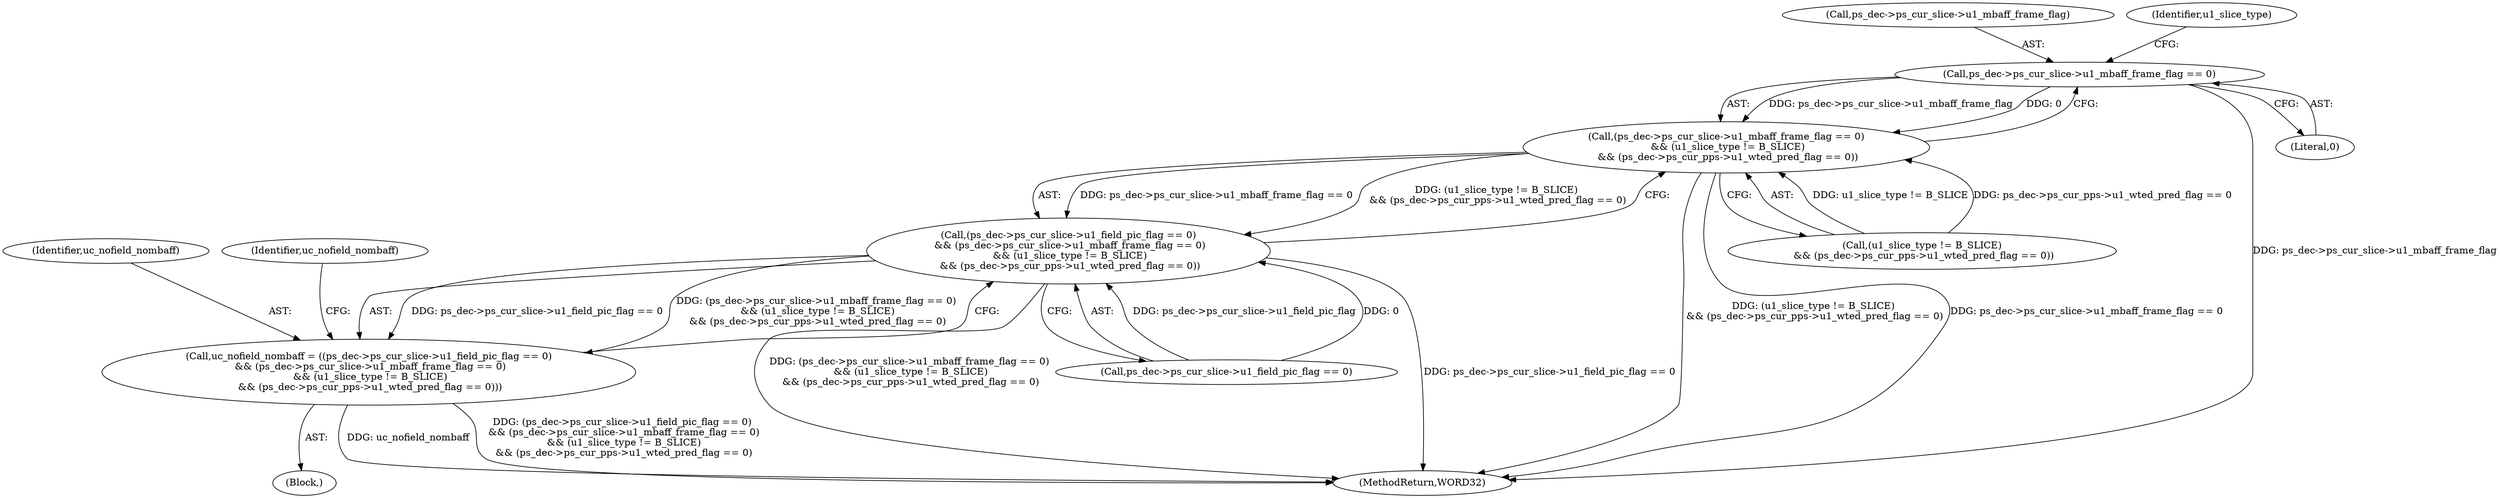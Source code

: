 digraph "0_Android_e629194c62a9a129ce378e08cb1059a8a53f1795_1@pointer" {
"1001710" [label="(Call,ps_dec->ps_cur_slice->u1_mbaff_frame_flag == 0)"];
"1001709" [label="(Call,(ps_dec->ps_cur_slice->u1_mbaff_frame_flag == 0)\n && (u1_slice_type != B_SLICE)\n && (ps_dec->ps_cur_pps->u1_wted_pred_flag == 0))"];
"1001701" [label="(Call,(ps_dec->ps_cur_slice->u1_field_pic_flag == 0)\n && (ps_dec->ps_cur_slice->u1_mbaff_frame_flag == 0)\n && (u1_slice_type != B_SLICE)\n && (ps_dec->ps_cur_pps->u1_wted_pred_flag == 0))"];
"1001699" [label="(Call,uc_nofield_nombaff = ((ps_dec->ps_cur_slice->u1_field_pic_flag == 0)\n && (ps_dec->ps_cur_slice->u1_mbaff_frame_flag == 0)\n && (u1_slice_type != B_SLICE)\n && (ps_dec->ps_cur_pps->u1_wted_pred_flag == 0)))"];
"1001711" [label="(Call,ps_dec->ps_cur_slice->u1_mbaff_frame_flag)"];
"1001702" [label="(Call,ps_dec->ps_cur_slice->u1_field_pic_flag == 0)"];
"1001709" [label="(Call,(ps_dec->ps_cur_slice->u1_mbaff_frame_flag == 0)\n && (u1_slice_type != B_SLICE)\n && (ps_dec->ps_cur_pps->u1_wted_pred_flag == 0))"];
"1002570" [label="(MethodReturn,WORD32)"];
"1001701" [label="(Call,(ps_dec->ps_cur_slice->u1_field_pic_flag == 0)\n && (ps_dec->ps_cur_slice->u1_mbaff_frame_flag == 0)\n && (u1_slice_type != B_SLICE)\n && (ps_dec->ps_cur_pps->u1_wted_pred_flag == 0))"];
"1001700" [label="(Identifier,uc_nofield_nombaff)"];
"1001699" [label="(Call,uc_nofield_nombaff = ((ps_dec->ps_cur_slice->u1_field_pic_flag == 0)\n && (ps_dec->ps_cur_slice->u1_mbaff_frame_flag == 0)\n && (u1_slice_type != B_SLICE)\n && (ps_dec->ps_cur_pps->u1_wted_pred_flag == 0)))"];
"1001729" [label="(Identifier,uc_nofield_nombaff)"];
"1001717" [label="(Call,(u1_slice_type != B_SLICE)\n && (ps_dec->ps_cur_pps->u1_wted_pred_flag == 0))"];
"1001719" [label="(Identifier,u1_slice_type)"];
"1001710" [label="(Call,ps_dec->ps_cur_slice->u1_mbaff_frame_flag == 0)"];
"1001716" [label="(Literal,0)"];
"1001697" [label="(Block,)"];
"1001710" -> "1001709"  [label="AST: "];
"1001710" -> "1001716"  [label="CFG: "];
"1001711" -> "1001710"  [label="AST: "];
"1001716" -> "1001710"  [label="AST: "];
"1001719" -> "1001710"  [label="CFG: "];
"1001709" -> "1001710"  [label="CFG: "];
"1001710" -> "1002570"  [label="DDG: ps_dec->ps_cur_slice->u1_mbaff_frame_flag"];
"1001710" -> "1001709"  [label="DDG: ps_dec->ps_cur_slice->u1_mbaff_frame_flag"];
"1001710" -> "1001709"  [label="DDG: 0"];
"1001709" -> "1001701"  [label="AST: "];
"1001709" -> "1001717"  [label="CFG: "];
"1001717" -> "1001709"  [label="AST: "];
"1001701" -> "1001709"  [label="CFG: "];
"1001709" -> "1002570"  [label="DDG: (u1_slice_type != B_SLICE)\n && (ps_dec->ps_cur_pps->u1_wted_pred_flag == 0)"];
"1001709" -> "1002570"  [label="DDG: ps_dec->ps_cur_slice->u1_mbaff_frame_flag == 0"];
"1001709" -> "1001701"  [label="DDG: ps_dec->ps_cur_slice->u1_mbaff_frame_flag == 0"];
"1001709" -> "1001701"  [label="DDG: (u1_slice_type != B_SLICE)\n && (ps_dec->ps_cur_pps->u1_wted_pred_flag == 0)"];
"1001717" -> "1001709"  [label="DDG: u1_slice_type != B_SLICE"];
"1001717" -> "1001709"  [label="DDG: ps_dec->ps_cur_pps->u1_wted_pred_flag == 0"];
"1001701" -> "1001699"  [label="AST: "];
"1001701" -> "1001702"  [label="CFG: "];
"1001702" -> "1001701"  [label="AST: "];
"1001699" -> "1001701"  [label="CFG: "];
"1001701" -> "1002570"  [label="DDG: (ps_dec->ps_cur_slice->u1_mbaff_frame_flag == 0)\n && (u1_slice_type != B_SLICE)\n && (ps_dec->ps_cur_pps->u1_wted_pred_flag == 0)"];
"1001701" -> "1002570"  [label="DDG: ps_dec->ps_cur_slice->u1_field_pic_flag == 0"];
"1001701" -> "1001699"  [label="DDG: ps_dec->ps_cur_slice->u1_field_pic_flag == 0"];
"1001701" -> "1001699"  [label="DDG: (ps_dec->ps_cur_slice->u1_mbaff_frame_flag == 0)\n && (u1_slice_type != B_SLICE)\n && (ps_dec->ps_cur_pps->u1_wted_pred_flag == 0)"];
"1001702" -> "1001701"  [label="DDG: ps_dec->ps_cur_slice->u1_field_pic_flag"];
"1001702" -> "1001701"  [label="DDG: 0"];
"1001699" -> "1001697"  [label="AST: "];
"1001700" -> "1001699"  [label="AST: "];
"1001729" -> "1001699"  [label="CFG: "];
"1001699" -> "1002570"  [label="DDG: uc_nofield_nombaff"];
"1001699" -> "1002570"  [label="DDG: (ps_dec->ps_cur_slice->u1_field_pic_flag == 0)\n && (ps_dec->ps_cur_slice->u1_mbaff_frame_flag == 0)\n && (u1_slice_type != B_SLICE)\n && (ps_dec->ps_cur_pps->u1_wted_pred_flag == 0)"];
}
